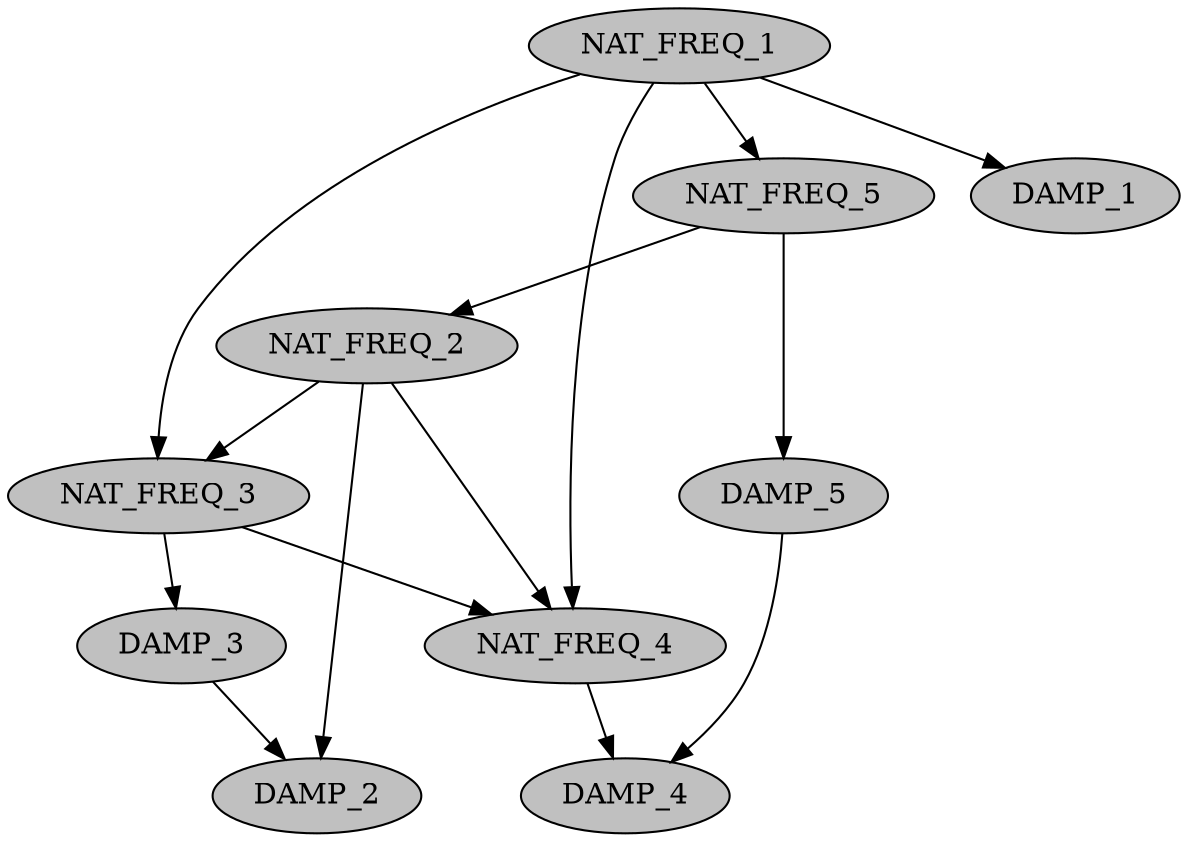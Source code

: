 strict digraph "" {
	NAT_FREQ_1	[fillcolor=gray,
		style=filled];
	NAT_FREQ_3	[fillcolor=gray,
		style=filled];
	NAT_FREQ_1 -> NAT_FREQ_3;
	NAT_FREQ_4	[fillcolor=gray,
		style=filled];
	NAT_FREQ_1 -> NAT_FREQ_4;
	NAT_FREQ_5	[fillcolor=gray,
		style=filled];
	NAT_FREQ_1 -> NAT_FREQ_5;
	DAMP_1	[fillcolor=gray,
		style=filled];
	NAT_FREQ_1 -> DAMP_1;
	NAT_FREQ_2	[fillcolor=gray,
		style=filled];
	NAT_FREQ_2 -> NAT_FREQ_3;
	NAT_FREQ_2 -> NAT_FREQ_4;
	DAMP_2	[fillcolor=gray,
		style=filled];
	NAT_FREQ_2 -> DAMP_2;
	NAT_FREQ_3 -> NAT_FREQ_4;
	DAMP_3	[fillcolor=gray,
		style=filled];
	NAT_FREQ_3 -> DAMP_3;
	DAMP_4	[fillcolor=gray,
		style=filled];
	NAT_FREQ_4 -> DAMP_4;
	NAT_FREQ_5 -> NAT_FREQ_2;
	DAMP_5	[fillcolor=gray,
		style=filled];
	NAT_FREQ_5 -> DAMP_5;
	DAMP_3 -> DAMP_2;
	DAMP_5 -> DAMP_4;
}
